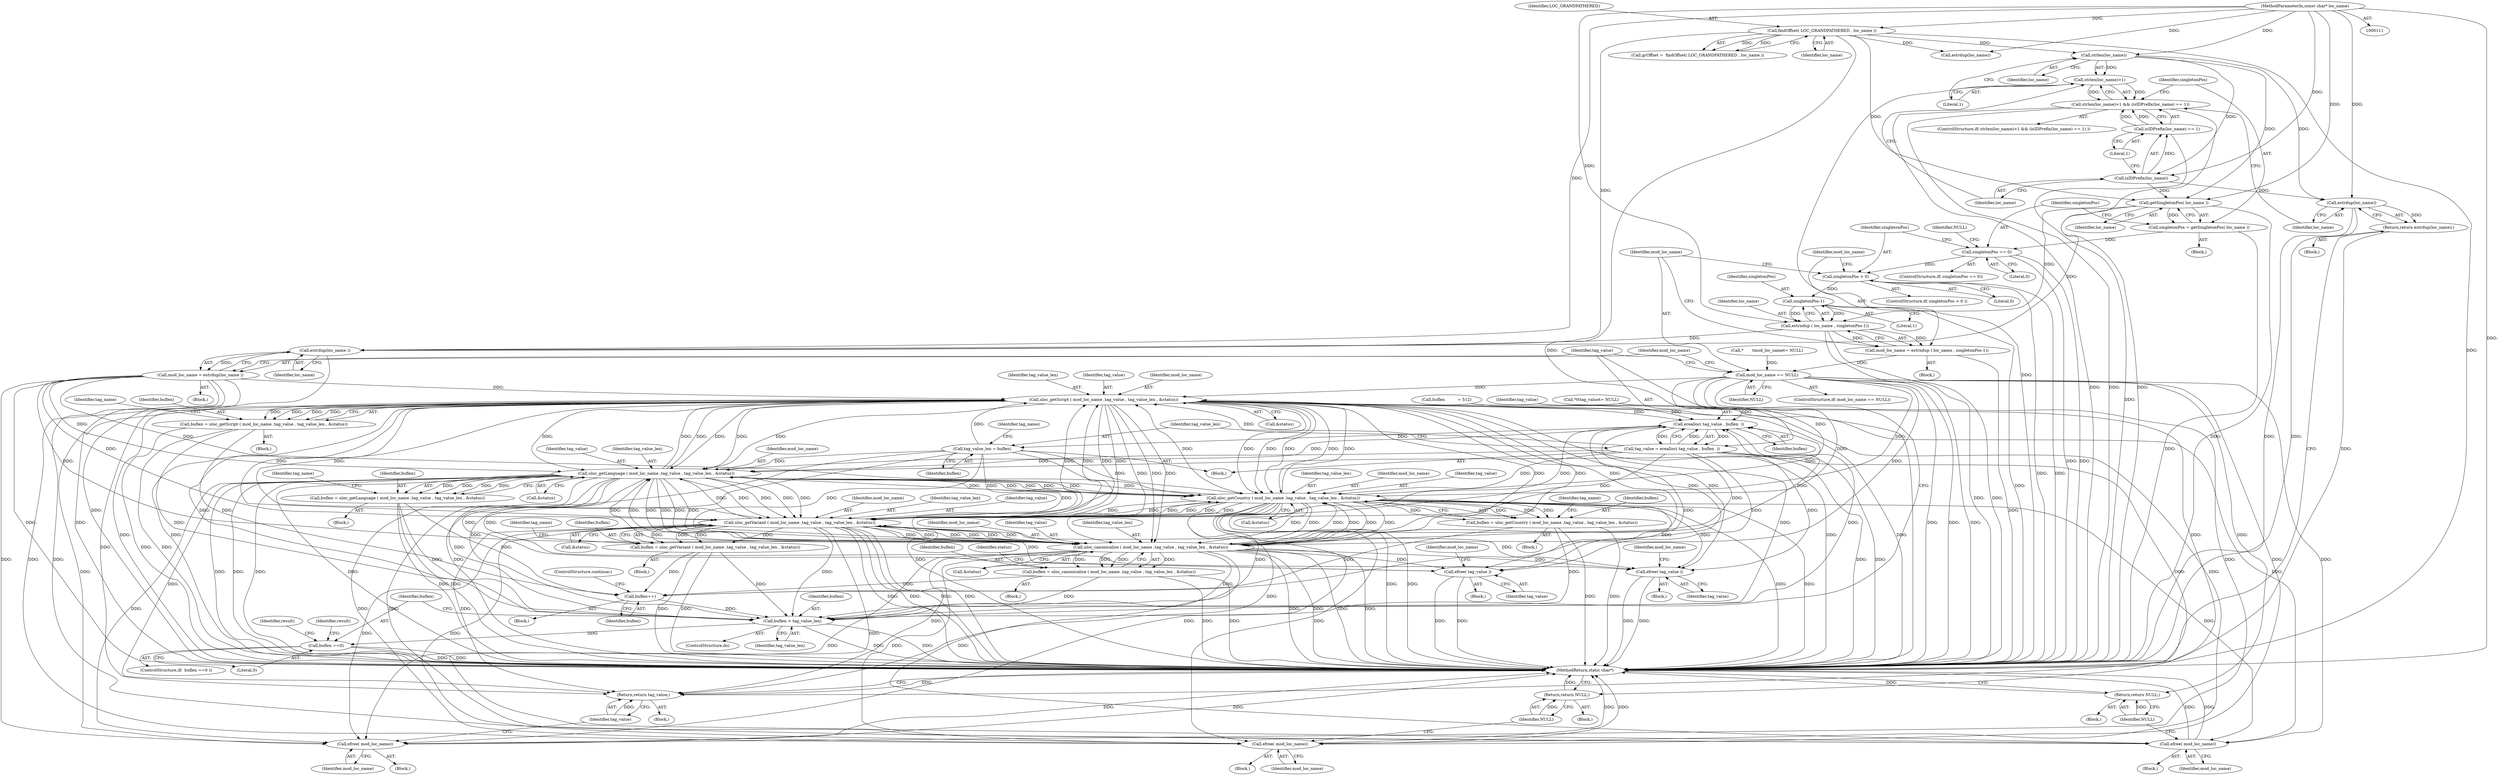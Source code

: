 digraph "0_php-src_97eff7eb57fc2320c267a949cffd622c38712484?w=1_22@API" {
"1000191" [label="(Call,strlen(loc_name))"];
"1000154" [label="(Call,findOffset( LOC_GRANDFATHERED , loc_name ))"];
"1000112" [label="(MethodParameterIn,const char* loc_name)"];
"1000190" [label="(Call,strlen(loc_name)>1)"];
"1000189" [label="(Call,strlen(loc_name)>1 && (isIDPrefix(loc_name) == 1))"];
"1000195" [label="(Call,isIDPrefix(loc_name))"];
"1000194" [label="(Call,isIDPrefix(loc_name) == 1)"];
"1000200" [label="(Call,estrdup(loc_name))"];
"1000199" [label="(Return,return estrdup(loc_name);)"];
"1000204" [label="(Call,getSingletonPos( loc_name ))"];
"1000202" [label="(Call,singletonPos = getSingletonPos( loc_name ))"];
"1000207" [label="(Call,singletonPos == 0)"];
"1000215" [label="(Call,singletonPos > 0)"];
"1000223" [label="(Call,singletonPos-1)"];
"1000221" [label="(Call,estrndup ( loc_name , singletonPos-1))"];
"1000219" [label="(Call,mod_loc_name = estrndup ( loc_name , singletonPos-1))"];
"1000227" [label="(Call,mod_loc_name == NULL)"];
"1000254" [label="(Call,uloc_getScript ( mod_loc_name ,tag_value , tag_value_len , &status))"];
"1000239" [label="(Call,erealloc( tag_value , buflen  ))"];
"1000237" [label="(Call,tag_value = erealloc( tag_value , buflen  ))"];
"1000269" [label="(Call,uloc_getLanguage ( mod_loc_name ,tag_value , tag_value_len , &status))"];
"1000267" [label="(Call,buflen = uloc_getLanguage ( mod_loc_name ,tag_value , tag_value_len , &status))"];
"1000332" [label="(Call,buflen++)"];
"1000351" [label="(Call,buflen > tag_value_len)"];
"1000355" [label="(Call,buflen ==0)"];
"1000284" [label="(Call,uloc_getCountry ( mod_loc_name ,tag_value , tag_value_len , &status))"];
"1000282" [label="(Call,buflen = uloc_getCountry ( mod_loc_name ,tag_value , tag_value_len , &status))"];
"1000299" [label="(Call,uloc_getVariant ( mod_loc_name ,tag_value , tag_value_len , &status))"];
"1000297" [label="(Call,buflen = uloc_getVariant ( mod_loc_name ,tag_value , tag_value_len , &status))"];
"1000314" [label="(Call,uloc_canonicalize ( mod_loc_name ,tag_value , tag_value_len , &status))"];
"1000312" [label="(Call,buflen = uloc_canonicalize ( mod_loc_name ,tag_value , tag_value_len , &status))"];
"1000342" [label="(Call,efree( tag_value ))"];
"1000347" [label="(Call,efree( mod_loc_name))"];
"1000367" [label="(Call,efree( tag_value ))"];
"1000372" [label="(Call,efree( mod_loc_name))"];
"1000385" [label="(Call,efree( mod_loc_name))"];
"1000387" [label="(Return,return tag_value;)"];
"1000242" [label="(Call,tag_value_len = buflen)"];
"1000252" [label="(Call,buflen = uloc_getScript ( mod_loc_name ,tag_value , tag_value_len , &status))"];
"1000349" [label="(Return,return NULL;)"];
"1000374" [label="(Return,return NULL;)"];
"1000233" [label="(Call,estrdup(loc_name ))"];
"1000231" [label="(Call,mod_loc_name = estrdup(loc_name ))"];
"1000251" [label="(Block,)"];
"1000388" [label="(Identifier,tag_value)"];
"1000230" [label="(Block,)"];
"1000374" [label="(Return,return NULL;)"];
"1000354" [label="(ControlStructure,if(  buflen ==0 ))"];
"1000386" [label="(Identifier,mod_loc_name)"];
"1000371" [label="(Block,)"];
"1000370" [label="(Identifier,mod_loc_name)"];
"1000232" [label="(Identifier,mod_loc_name)"];
"1000222" [label="(Identifier,loc_name)"];
"1000191" [label="(Call,strlen(loc_name))"];
"1000256" [label="(Identifier,tag_value)"];
"1000267" [label="(Call,buflen = uloc_getLanguage ( mod_loc_name ,tag_value , tag_value_len , &status))"];
"1000297" [label="(Call,buflen = uloc_getVariant ( mod_loc_name ,tag_value , tag_value_len , &status))"];
"1000389" [label="(MethodReturn,static char*)"];
"1000206" [label="(ControlStructure,if( singletonPos == 0))"];
"1000303" [label="(Call,&status)"];
"1000373" [label="(Identifier,mod_loc_name)"];
"1000296" [label="(Block,)"];
"1000258" [label="(Call,&status)"];
"1000375" [label="(Identifier,NULL)"];
"1000252" [label="(Call,buflen = uloc_getScript ( mod_loc_name ,tag_value , tag_value_len , &status))"];
"1000315" [label="(Identifier,mod_loc_name)"];
"1000199" [label="(Return,return estrdup(loc_name);)"];
"1000202" [label="(Call,singletonPos = getSingletonPos( loc_name ))"];
"1000214" [label="(ControlStructure,if( singletonPos > 0 ))"];
"1000346" [label="(Block,)"];
"1000130" [label="(Call,*       \tmod_loc_name\t= NULL)"];
"1000348" [label="(Identifier,mod_loc_name)"];
"1000380" [label="(Identifier,result)"];
"1000229" [label="(Identifier,NULL)"];
"1000209" [label="(Literal,0)"];
"1000357" [label="(Literal,0)"];
"1000353" [label="(Identifier,tag_value_len)"];
"1000384" [label="(Block,)"];
"1000266" [label="(Block,)"];
"1000241" [label="(Identifier,buflen)"];
"1000215" [label="(Call,singletonPos > 0)"];
"1000349" [label="(Return,return NULL;)"];
"1000196" [label="(Identifier,loc_name)"];
"1000323" [label="(Block,)"];
"1000192" [label="(Identifier,loc_name)"];
"1000234" [label="(Identifier,loc_name)"];
"1000312" [label="(Call,buflen = uloc_canonicalize ( mod_loc_name ,tag_value , tag_value_len , &status))"];
"1000356" [label="(Identifier,buflen)"];
"1000236" [label="(Block,)"];
"1000316" [label="(Identifier,tag_value)"];
"1000263" [label="(Identifier,tag_name)"];
"1000195" [label="(Call,isIDPrefix(loc_name))"];
"1000194" [label="(Call,isIDPrefix(loc_name) == 1)"];
"1000198" [label="(Block,)"];
"1000231" [label="(Call,mod_loc_name = estrdup(loc_name ))"];
"1000239" [label="(Call,erealloc( tag_value , buflen  ))"];
"1000270" [label="(Identifier,mod_loc_name)"];
"1000155" [label="(Identifier,LOC_GRANDFATHERED)"];
"1000385" [label="(Call,efree( mod_loc_name))"];
"1000282" [label="(Call,buflen = uloc_getCountry ( mod_loc_name ,tag_value , tag_value_len , &status))"];
"1000285" [label="(Identifier,mod_loc_name)"];
"1000197" [label="(Literal,1)"];
"1000188" [label="(ControlStructure,if( strlen(loc_name)>1 && (isIDPrefix(loc_name) == 1) ))"];
"1000311" [label="(Block,)"];
"1000255" [label="(Identifier,mod_loc_name)"];
"1000204" [label="(Call,getSingletonPos( loc_name ))"];
"1000372" [label="(Call,efree( mod_loc_name))"];
"1000308" [label="(Identifier,tag_name)"];
"1000219" [label="(Call,mod_loc_name = estrndup ( loc_name , singletonPos-1))"];
"1000248" [label="(Identifier,tag_name)"];
"1000226" [label="(ControlStructure,if( mod_loc_name == NULL))"];
"1000154" [label="(Call,findOffset( LOC_GRANDFATHERED , loc_name ))"];
"1000293" [label="(Identifier,tag_name)"];
"1000152" [label="(Call,grOffset =  findOffset( LOC_GRANDFATHERED , loc_name ))"];
"1000278" [label="(Identifier,tag_name)"];
"1000269" [label="(Call,uloc_getLanguage ( mod_loc_name ,tag_value , tag_value_len , &status))"];
"1000367" [label="(Call,efree( tag_value ))"];
"1000300" [label="(Identifier,mod_loc_name)"];
"1000240" [label="(Identifier,tag_value)"];
"1000212" [label="(Identifier,NULL)"];
"1000302" [label="(Identifier,tag_value_len)"];
"1000352" [label="(Identifier,buflen)"];
"1000350" [label="(Identifier,NULL)"];
"1000368" [label="(Identifier,tag_value)"];
"1000332" [label="(Call,buflen++)"];
"1000333" [label="(Identifier,buflen)"];
"1000208" [label="(Identifier,singletonPos)"];
"1000116" [label="(Block,)"];
"1000224" [label="(Identifier,singletonPos)"];
"1000112" [label="(MethodParameterIn,const char* loc_name)"];
"1000347" [label="(Call,efree( mod_loc_name))"];
"1000345" [label="(Identifier,mod_loc_name)"];
"1000361" [label="(Identifier,result)"];
"1000228" [label="(Identifier,mod_loc_name)"];
"1000218" [label="(Block,)"];
"1000358" [label="(Block,)"];
"1000225" [label="(Literal,1)"];
"1000244" [label="(Identifier,buflen)"];
"1000298" [label="(Identifier,buflen)"];
"1000233" [label="(Call,estrdup(loc_name ))"];
"1000351" [label="(Call,buflen > tag_value_len)"];
"1000207" [label="(Call,singletonPos == 0)"];
"1000288" [label="(Call,&status)"];
"1000190" [label="(Call,strlen(loc_name)>1)"];
"1000283" [label="(Identifier,buflen)"];
"1000271" [label="(Identifier,tag_value)"];
"1000235" [label="(ControlStructure,do)"];
"1000221" [label="(Call,estrndup ( loc_name , singletonPos-1))"];
"1000193" [label="(Literal,1)"];
"1000272" [label="(Identifier,tag_value_len)"];
"1000268" [label="(Identifier,buflen)"];
"1000220" [label="(Identifier,mod_loc_name)"];
"1000238" [label="(Identifier,tag_value)"];
"1000341" [label="(Block,)"];
"1000387" [label="(Return,return tag_value;)"];
"1000299" [label="(Call,uloc_getVariant ( mod_loc_name ,tag_value , tag_value_len , &status))"];
"1000257" [label="(Identifier,tag_value_len)"];
"1000328" [label="(Block,)"];
"1000242" [label="(Call,tag_value_len = buflen)"];
"1000200" [label="(Call,estrdup(loc_name))"];
"1000201" [label="(Identifier,loc_name)"];
"1000284" [label="(Call,uloc_getCountry ( mod_loc_name ,tag_value , tag_value_len , &status))"];
"1000273" [label="(Call,&status)"];
"1000301" [label="(Identifier,tag_value)"];
"1000237" [label="(Call,tag_value = erealloc( tag_value , buflen  ))"];
"1000343" [label="(Identifier,tag_value)"];
"1000118" [label="(Call,*\t\ttag_value\t= NULL)"];
"1000281" [label="(Block,)"];
"1000223" [label="(Call,singletonPos-1)"];
"1000342" [label="(Call,efree( tag_value ))"];
"1000138" [label="(Call,buflen          = 512)"];
"1000227" [label="(Call,mod_loc_name == NULL)"];
"1000318" [label="(Call,&status)"];
"1000180" [label="(Block,)"];
"1000317" [label="(Identifier,tag_value_len)"];
"1000286" [label="(Identifier,tag_value)"];
"1000216" [label="(Identifier,singletonPos)"];
"1000205" [label="(Identifier,loc_name)"];
"1000156" [label="(Identifier,loc_name)"];
"1000287" [label="(Identifier,tag_value_len)"];
"1000253" [label="(Identifier,buflen)"];
"1000203" [label="(Identifier,singletonPos)"];
"1000243" [label="(Identifier,tag_value_len)"];
"1000366" [label="(Block,)"];
"1000170" [label="(Call,estrdup(loc_name))"];
"1000254" [label="(Call,uloc_getScript ( mod_loc_name ,tag_value , tag_value_len , &status))"];
"1000334" [label="(ControlStructure,continue;)"];
"1000314" [label="(Call,uloc_canonicalize ( mod_loc_name ,tag_value , tag_value_len , &status))"];
"1000355" [label="(Call,buflen ==0)"];
"1000313" [label="(Identifier,buflen)"];
"1000322" [label="(Identifier,status)"];
"1000189" [label="(Call,strlen(loc_name)>1 && (isIDPrefix(loc_name) == 1))"];
"1000217" [label="(Literal,0)"];
"1000191" -> "1000190"  [label="AST: "];
"1000191" -> "1000192"  [label="CFG: "];
"1000192" -> "1000191"  [label="AST: "];
"1000193" -> "1000191"  [label="CFG: "];
"1000191" -> "1000190"  [label="DDG: "];
"1000154" -> "1000191"  [label="DDG: "];
"1000112" -> "1000191"  [label="DDG: "];
"1000191" -> "1000195"  [label="DDG: "];
"1000191" -> "1000200"  [label="DDG: "];
"1000191" -> "1000204"  [label="DDG: "];
"1000154" -> "1000152"  [label="AST: "];
"1000154" -> "1000156"  [label="CFG: "];
"1000155" -> "1000154"  [label="AST: "];
"1000156" -> "1000154"  [label="AST: "];
"1000152" -> "1000154"  [label="CFG: "];
"1000154" -> "1000389"  [label="DDG: "];
"1000154" -> "1000389"  [label="DDG: "];
"1000154" -> "1000152"  [label="DDG: "];
"1000154" -> "1000152"  [label="DDG: "];
"1000112" -> "1000154"  [label="DDG: "];
"1000154" -> "1000170"  [label="DDG: "];
"1000154" -> "1000204"  [label="DDG: "];
"1000154" -> "1000233"  [label="DDG: "];
"1000112" -> "1000111"  [label="AST: "];
"1000112" -> "1000389"  [label="DDG: "];
"1000112" -> "1000170"  [label="DDG: "];
"1000112" -> "1000195"  [label="DDG: "];
"1000112" -> "1000200"  [label="DDG: "];
"1000112" -> "1000204"  [label="DDG: "];
"1000112" -> "1000221"  [label="DDG: "];
"1000112" -> "1000233"  [label="DDG: "];
"1000190" -> "1000189"  [label="AST: "];
"1000190" -> "1000193"  [label="CFG: "];
"1000193" -> "1000190"  [label="AST: "];
"1000196" -> "1000190"  [label="CFG: "];
"1000189" -> "1000190"  [label="CFG: "];
"1000190" -> "1000389"  [label="DDG: "];
"1000190" -> "1000189"  [label="DDG: "];
"1000190" -> "1000189"  [label="DDG: "];
"1000189" -> "1000188"  [label="AST: "];
"1000189" -> "1000194"  [label="CFG: "];
"1000194" -> "1000189"  [label="AST: "];
"1000201" -> "1000189"  [label="CFG: "];
"1000203" -> "1000189"  [label="CFG: "];
"1000189" -> "1000389"  [label="DDG: "];
"1000189" -> "1000389"  [label="DDG: "];
"1000189" -> "1000389"  [label="DDG: "];
"1000194" -> "1000189"  [label="DDG: "];
"1000194" -> "1000189"  [label="DDG: "];
"1000195" -> "1000194"  [label="AST: "];
"1000195" -> "1000196"  [label="CFG: "];
"1000196" -> "1000195"  [label="AST: "];
"1000197" -> "1000195"  [label="CFG: "];
"1000195" -> "1000194"  [label="DDG: "];
"1000195" -> "1000200"  [label="DDG: "];
"1000195" -> "1000204"  [label="DDG: "];
"1000194" -> "1000197"  [label="CFG: "];
"1000197" -> "1000194"  [label="AST: "];
"1000194" -> "1000389"  [label="DDG: "];
"1000200" -> "1000199"  [label="AST: "];
"1000200" -> "1000201"  [label="CFG: "];
"1000201" -> "1000200"  [label="AST: "];
"1000199" -> "1000200"  [label="CFG: "];
"1000200" -> "1000389"  [label="DDG: "];
"1000200" -> "1000389"  [label="DDG: "];
"1000200" -> "1000199"  [label="DDG: "];
"1000199" -> "1000198"  [label="AST: "];
"1000389" -> "1000199"  [label="CFG: "];
"1000199" -> "1000389"  [label="DDG: "];
"1000204" -> "1000202"  [label="AST: "];
"1000204" -> "1000205"  [label="CFG: "];
"1000205" -> "1000204"  [label="AST: "];
"1000202" -> "1000204"  [label="CFG: "];
"1000204" -> "1000389"  [label="DDG: "];
"1000204" -> "1000202"  [label="DDG: "];
"1000204" -> "1000221"  [label="DDG: "];
"1000204" -> "1000233"  [label="DDG: "];
"1000202" -> "1000180"  [label="AST: "];
"1000203" -> "1000202"  [label="AST: "];
"1000208" -> "1000202"  [label="CFG: "];
"1000202" -> "1000389"  [label="DDG: "];
"1000202" -> "1000207"  [label="DDG: "];
"1000207" -> "1000206"  [label="AST: "];
"1000207" -> "1000209"  [label="CFG: "];
"1000208" -> "1000207"  [label="AST: "];
"1000209" -> "1000207"  [label="AST: "];
"1000212" -> "1000207"  [label="CFG: "];
"1000216" -> "1000207"  [label="CFG: "];
"1000207" -> "1000389"  [label="DDG: "];
"1000207" -> "1000389"  [label="DDG: "];
"1000207" -> "1000215"  [label="DDG: "];
"1000215" -> "1000214"  [label="AST: "];
"1000215" -> "1000217"  [label="CFG: "];
"1000216" -> "1000215"  [label="AST: "];
"1000217" -> "1000215"  [label="AST: "];
"1000220" -> "1000215"  [label="CFG: "];
"1000228" -> "1000215"  [label="CFG: "];
"1000215" -> "1000389"  [label="DDG: "];
"1000215" -> "1000389"  [label="DDG: "];
"1000215" -> "1000223"  [label="DDG: "];
"1000223" -> "1000221"  [label="AST: "];
"1000223" -> "1000225"  [label="CFG: "];
"1000224" -> "1000223"  [label="AST: "];
"1000225" -> "1000223"  [label="AST: "];
"1000221" -> "1000223"  [label="CFG: "];
"1000223" -> "1000389"  [label="DDG: "];
"1000223" -> "1000221"  [label="DDG: "];
"1000223" -> "1000221"  [label="DDG: "];
"1000221" -> "1000219"  [label="AST: "];
"1000222" -> "1000221"  [label="AST: "];
"1000219" -> "1000221"  [label="CFG: "];
"1000221" -> "1000389"  [label="DDG: "];
"1000221" -> "1000389"  [label="DDG: "];
"1000221" -> "1000219"  [label="DDG: "];
"1000221" -> "1000219"  [label="DDG: "];
"1000221" -> "1000233"  [label="DDG: "];
"1000219" -> "1000218"  [label="AST: "];
"1000220" -> "1000219"  [label="AST: "];
"1000228" -> "1000219"  [label="CFG: "];
"1000219" -> "1000389"  [label="DDG: "];
"1000219" -> "1000227"  [label="DDG: "];
"1000227" -> "1000226"  [label="AST: "];
"1000227" -> "1000229"  [label="CFG: "];
"1000228" -> "1000227"  [label="AST: "];
"1000229" -> "1000227"  [label="AST: "];
"1000232" -> "1000227"  [label="CFG: "];
"1000238" -> "1000227"  [label="CFG: "];
"1000227" -> "1000389"  [label="DDG: "];
"1000227" -> "1000389"  [label="DDG: "];
"1000227" -> "1000389"  [label="DDG: "];
"1000130" -> "1000227"  [label="DDG: "];
"1000227" -> "1000254"  [label="DDG: "];
"1000227" -> "1000269"  [label="DDG: "];
"1000227" -> "1000284"  [label="DDG: "];
"1000227" -> "1000299"  [label="DDG: "];
"1000227" -> "1000314"  [label="DDG: "];
"1000227" -> "1000347"  [label="DDG: "];
"1000227" -> "1000349"  [label="DDG: "];
"1000227" -> "1000372"  [label="DDG: "];
"1000227" -> "1000374"  [label="DDG: "];
"1000227" -> "1000385"  [label="DDG: "];
"1000254" -> "1000252"  [label="AST: "];
"1000254" -> "1000258"  [label="CFG: "];
"1000255" -> "1000254"  [label="AST: "];
"1000256" -> "1000254"  [label="AST: "];
"1000257" -> "1000254"  [label="AST: "];
"1000258" -> "1000254"  [label="AST: "];
"1000252" -> "1000254"  [label="CFG: "];
"1000254" -> "1000389"  [label="DDG: "];
"1000254" -> "1000389"  [label="DDG: "];
"1000254" -> "1000389"  [label="DDG: "];
"1000254" -> "1000389"  [label="DDG: "];
"1000254" -> "1000239"  [label="DDG: "];
"1000254" -> "1000252"  [label="DDG: "];
"1000254" -> "1000252"  [label="DDG: "];
"1000254" -> "1000252"  [label="DDG: "];
"1000254" -> "1000252"  [label="DDG: "];
"1000299" -> "1000254"  [label="DDG: "];
"1000299" -> "1000254"  [label="DDG: "];
"1000231" -> "1000254"  [label="DDG: "];
"1000269" -> "1000254"  [label="DDG: "];
"1000269" -> "1000254"  [label="DDG: "];
"1000284" -> "1000254"  [label="DDG: "];
"1000284" -> "1000254"  [label="DDG: "];
"1000314" -> "1000254"  [label="DDG: "];
"1000314" -> "1000254"  [label="DDG: "];
"1000237" -> "1000254"  [label="DDG: "];
"1000242" -> "1000254"  [label="DDG: "];
"1000254" -> "1000269"  [label="DDG: "];
"1000254" -> "1000269"  [label="DDG: "];
"1000254" -> "1000269"  [label="DDG: "];
"1000254" -> "1000269"  [label="DDG: "];
"1000254" -> "1000284"  [label="DDG: "];
"1000254" -> "1000284"  [label="DDG: "];
"1000254" -> "1000284"  [label="DDG: "];
"1000254" -> "1000284"  [label="DDG: "];
"1000254" -> "1000299"  [label="DDG: "];
"1000254" -> "1000299"  [label="DDG: "];
"1000254" -> "1000299"  [label="DDG: "];
"1000254" -> "1000299"  [label="DDG: "];
"1000254" -> "1000314"  [label="DDG: "];
"1000254" -> "1000314"  [label="DDG: "];
"1000254" -> "1000314"  [label="DDG: "];
"1000254" -> "1000314"  [label="DDG: "];
"1000254" -> "1000342"  [label="DDG: "];
"1000254" -> "1000347"  [label="DDG: "];
"1000254" -> "1000351"  [label="DDG: "];
"1000254" -> "1000367"  [label="DDG: "];
"1000254" -> "1000372"  [label="DDG: "];
"1000254" -> "1000385"  [label="DDG: "];
"1000254" -> "1000387"  [label="DDG: "];
"1000239" -> "1000237"  [label="AST: "];
"1000239" -> "1000241"  [label="CFG: "];
"1000240" -> "1000239"  [label="AST: "];
"1000241" -> "1000239"  [label="AST: "];
"1000237" -> "1000239"  [label="CFG: "];
"1000239" -> "1000237"  [label="DDG: "];
"1000239" -> "1000237"  [label="DDG: "];
"1000284" -> "1000239"  [label="DDG: "];
"1000314" -> "1000239"  [label="DDG: "];
"1000237" -> "1000239"  [label="DDG: "];
"1000299" -> "1000239"  [label="DDG: "];
"1000269" -> "1000239"  [label="DDG: "];
"1000118" -> "1000239"  [label="DDG: "];
"1000138" -> "1000239"  [label="DDG: "];
"1000351" -> "1000239"  [label="DDG: "];
"1000239" -> "1000242"  [label="DDG: "];
"1000239" -> "1000332"  [label="DDG: "];
"1000239" -> "1000351"  [label="DDG: "];
"1000237" -> "1000236"  [label="AST: "];
"1000238" -> "1000237"  [label="AST: "];
"1000243" -> "1000237"  [label="CFG: "];
"1000237" -> "1000389"  [label="DDG: "];
"1000237" -> "1000389"  [label="DDG: "];
"1000237" -> "1000269"  [label="DDG: "];
"1000237" -> "1000284"  [label="DDG: "];
"1000237" -> "1000299"  [label="DDG: "];
"1000237" -> "1000314"  [label="DDG: "];
"1000237" -> "1000342"  [label="DDG: "];
"1000237" -> "1000367"  [label="DDG: "];
"1000237" -> "1000387"  [label="DDG: "];
"1000269" -> "1000267"  [label="AST: "];
"1000269" -> "1000273"  [label="CFG: "];
"1000270" -> "1000269"  [label="AST: "];
"1000271" -> "1000269"  [label="AST: "];
"1000272" -> "1000269"  [label="AST: "];
"1000273" -> "1000269"  [label="AST: "];
"1000267" -> "1000269"  [label="CFG: "];
"1000269" -> "1000389"  [label="DDG: "];
"1000269" -> "1000389"  [label="DDG: "];
"1000269" -> "1000389"  [label="DDG: "];
"1000269" -> "1000389"  [label="DDG: "];
"1000269" -> "1000267"  [label="DDG: "];
"1000269" -> "1000267"  [label="DDG: "];
"1000269" -> "1000267"  [label="DDG: "];
"1000269" -> "1000267"  [label="DDG: "];
"1000299" -> "1000269"  [label="DDG: "];
"1000299" -> "1000269"  [label="DDG: "];
"1000231" -> "1000269"  [label="DDG: "];
"1000284" -> "1000269"  [label="DDG: "];
"1000284" -> "1000269"  [label="DDG: "];
"1000314" -> "1000269"  [label="DDG: "];
"1000314" -> "1000269"  [label="DDG: "];
"1000242" -> "1000269"  [label="DDG: "];
"1000269" -> "1000284"  [label="DDG: "];
"1000269" -> "1000284"  [label="DDG: "];
"1000269" -> "1000284"  [label="DDG: "];
"1000269" -> "1000284"  [label="DDG: "];
"1000269" -> "1000299"  [label="DDG: "];
"1000269" -> "1000299"  [label="DDG: "];
"1000269" -> "1000299"  [label="DDG: "];
"1000269" -> "1000299"  [label="DDG: "];
"1000269" -> "1000314"  [label="DDG: "];
"1000269" -> "1000314"  [label="DDG: "];
"1000269" -> "1000314"  [label="DDG: "];
"1000269" -> "1000314"  [label="DDG: "];
"1000269" -> "1000342"  [label="DDG: "];
"1000269" -> "1000347"  [label="DDG: "];
"1000269" -> "1000351"  [label="DDG: "];
"1000269" -> "1000367"  [label="DDG: "];
"1000269" -> "1000372"  [label="DDG: "];
"1000269" -> "1000385"  [label="DDG: "];
"1000269" -> "1000387"  [label="DDG: "];
"1000267" -> "1000266"  [label="AST: "];
"1000268" -> "1000267"  [label="AST: "];
"1000278" -> "1000267"  [label="CFG: "];
"1000267" -> "1000389"  [label="DDG: "];
"1000267" -> "1000389"  [label="DDG: "];
"1000267" -> "1000332"  [label="DDG: "];
"1000267" -> "1000351"  [label="DDG: "];
"1000332" -> "1000328"  [label="AST: "];
"1000332" -> "1000333"  [label="CFG: "];
"1000333" -> "1000332"  [label="AST: "];
"1000334" -> "1000332"  [label="CFG: "];
"1000297" -> "1000332"  [label="DDG: "];
"1000252" -> "1000332"  [label="DDG: "];
"1000312" -> "1000332"  [label="DDG: "];
"1000282" -> "1000332"  [label="DDG: "];
"1000332" -> "1000351"  [label="DDG: "];
"1000351" -> "1000235"  [label="AST: "];
"1000351" -> "1000353"  [label="CFG: "];
"1000352" -> "1000351"  [label="AST: "];
"1000353" -> "1000351"  [label="AST: "];
"1000238" -> "1000351"  [label="CFG: "];
"1000356" -> "1000351"  [label="CFG: "];
"1000351" -> "1000389"  [label="DDG: "];
"1000351" -> "1000389"  [label="DDG: "];
"1000297" -> "1000351"  [label="DDG: "];
"1000252" -> "1000351"  [label="DDG: "];
"1000312" -> "1000351"  [label="DDG: "];
"1000282" -> "1000351"  [label="DDG: "];
"1000284" -> "1000351"  [label="DDG: "];
"1000299" -> "1000351"  [label="DDG: "];
"1000242" -> "1000351"  [label="DDG: "];
"1000314" -> "1000351"  [label="DDG: "];
"1000351" -> "1000355"  [label="DDG: "];
"1000355" -> "1000354"  [label="AST: "];
"1000355" -> "1000357"  [label="CFG: "];
"1000356" -> "1000355"  [label="AST: "];
"1000357" -> "1000355"  [label="AST: "];
"1000361" -> "1000355"  [label="CFG: "];
"1000380" -> "1000355"  [label="CFG: "];
"1000355" -> "1000389"  [label="DDG: "];
"1000355" -> "1000389"  [label="DDG: "];
"1000284" -> "1000282"  [label="AST: "];
"1000284" -> "1000288"  [label="CFG: "];
"1000285" -> "1000284"  [label="AST: "];
"1000286" -> "1000284"  [label="AST: "];
"1000287" -> "1000284"  [label="AST: "];
"1000288" -> "1000284"  [label="AST: "];
"1000282" -> "1000284"  [label="CFG: "];
"1000284" -> "1000389"  [label="DDG: "];
"1000284" -> "1000389"  [label="DDG: "];
"1000284" -> "1000389"  [label="DDG: "];
"1000284" -> "1000389"  [label="DDG: "];
"1000284" -> "1000282"  [label="DDG: "];
"1000284" -> "1000282"  [label="DDG: "];
"1000284" -> "1000282"  [label="DDG: "];
"1000284" -> "1000282"  [label="DDG: "];
"1000299" -> "1000284"  [label="DDG: "];
"1000299" -> "1000284"  [label="DDG: "];
"1000231" -> "1000284"  [label="DDG: "];
"1000314" -> "1000284"  [label="DDG: "];
"1000314" -> "1000284"  [label="DDG: "];
"1000242" -> "1000284"  [label="DDG: "];
"1000284" -> "1000299"  [label="DDG: "];
"1000284" -> "1000299"  [label="DDG: "];
"1000284" -> "1000299"  [label="DDG: "];
"1000284" -> "1000299"  [label="DDG: "];
"1000284" -> "1000314"  [label="DDG: "];
"1000284" -> "1000314"  [label="DDG: "];
"1000284" -> "1000314"  [label="DDG: "];
"1000284" -> "1000314"  [label="DDG: "];
"1000284" -> "1000342"  [label="DDG: "];
"1000284" -> "1000347"  [label="DDG: "];
"1000284" -> "1000367"  [label="DDG: "];
"1000284" -> "1000372"  [label="DDG: "];
"1000284" -> "1000385"  [label="DDG: "];
"1000284" -> "1000387"  [label="DDG: "];
"1000282" -> "1000281"  [label="AST: "];
"1000283" -> "1000282"  [label="AST: "];
"1000293" -> "1000282"  [label="CFG: "];
"1000282" -> "1000389"  [label="DDG: "];
"1000282" -> "1000389"  [label="DDG: "];
"1000299" -> "1000297"  [label="AST: "];
"1000299" -> "1000303"  [label="CFG: "];
"1000300" -> "1000299"  [label="AST: "];
"1000301" -> "1000299"  [label="AST: "];
"1000302" -> "1000299"  [label="AST: "];
"1000303" -> "1000299"  [label="AST: "];
"1000297" -> "1000299"  [label="CFG: "];
"1000299" -> "1000389"  [label="DDG: "];
"1000299" -> "1000389"  [label="DDG: "];
"1000299" -> "1000389"  [label="DDG: "];
"1000299" -> "1000389"  [label="DDG: "];
"1000299" -> "1000297"  [label="DDG: "];
"1000299" -> "1000297"  [label="DDG: "];
"1000299" -> "1000297"  [label="DDG: "];
"1000299" -> "1000297"  [label="DDG: "];
"1000231" -> "1000299"  [label="DDG: "];
"1000314" -> "1000299"  [label="DDG: "];
"1000314" -> "1000299"  [label="DDG: "];
"1000242" -> "1000299"  [label="DDG: "];
"1000299" -> "1000314"  [label="DDG: "];
"1000299" -> "1000314"  [label="DDG: "];
"1000299" -> "1000314"  [label="DDG: "];
"1000299" -> "1000314"  [label="DDG: "];
"1000299" -> "1000342"  [label="DDG: "];
"1000299" -> "1000347"  [label="DDG: "];
"1000299" -> "1000367"  [label="DDG: "];
"1000299" -> "1000372"  [label="DDG: "];
"1000299" -> "1000385"  [label="DDG: "];
"1000299" -> "1000387"  [label="DDG: "];
"1000297" -> "1000296"  [label="AST: "];
"1000298" -> "1000297"  [label="AST: "];
"1000308" -> "1000297"  [label="CFG: "];
"1000297" -> "1000389"  [label="DDG: "];
"1000297" -> "1000389"  [label="DDG: "];
"1000314" -> "1000312"  [label="AST: "];
"1000314" -> "1000318"  [label="CFG: "];
"1000315" -> "1000314"  [label="AST: "];
"1000316" -> "1000314"  [label="AST: "];
"1000317" -> "1000314"  [label="AST: "];
"1000318" -> "1000314"  [label="AST: "];
"1000312" -> "1000314"  [label="CFG: "];
"1000314" -> "1000389"  [label="DDG: "];
"1000314" -> "1000389"  [label="DDG: "];
"1000314" -> "1000389"  [label="DDG: "];
"1000314" -> "1000389"  [label="DDG: "];
"1000314" -> "1000312"  [label="DDG: "];
"1000314" -> "1000312"  [label="DDG: "];
"1000314" -> "1000312"  [label="DDG: "];
"1000314" -> "1000312"  [label="DDG: "];
"1000231" -> "1000314"  [label="DDG: "];
"1000242" -> "1000314"  [label="DDG: "];
"1000314" -> "1000342"  [label="DDG: "];
"1000314" -> "1000347"  [label="DDG: "];
"1000314" -> "1000367"  [label="DDG: "];
"1000314" -> "1000372"  [label="DDG: "];
"1000314" -> "1000385"  [label="DDG: "];
"1000314" -> "1000387"  [label="DDG: "];
"1000312" -> "1000311"  [label="AST: "];
"1000313" -> "1000312"  [label="AST: "];
"1000322" -> "1000312"  [label="CFG: "];
"1000312" -> "1000389"  [label="DDG: "];
"1000312" -> "1000389"  [label="DDG: "];
"1000342" -> "1000341"  [label="AST: "];
"1000342" -> "1000343"  [label="CFG: "];
"1000343" -> "1000342"  [label="AST: "];
"1000345" -> "1000342"  [label="CFG: "];
"1000342" -> "1000389"  [label="DDG: "];
"1000342" -> "1000389"  [label="DDG: "];
"1000347" -> "1000346"  [label="AST: "];
"1000347" -> "1000348"  [label="CFG: "];
"1000348" -> "1000347"  [label="AST: "];
"1000350" -> "1000347"  [label="CFG: "];
"1000347" -> "1000389"  [label="DDG: "];
"1000347" -> "1000389"  [label="DDG: "];
"1000231" -> "1000347"  [label="DDG: "];
"1000367" -> "1000366"  [label="AST: "];
"1000367" -> "1000368"  [label="CFG: "];
"1000368" -> "1000367"  [label="AST: "];
"1000370" -> "1000367"  [label="CFG: "];
"1000367" -> "1000389"  [label="DDG: "];
"1000367" -> "1000389"  [label="DDG: "];
"1000372" -> "1000371"  [label="AST: "];
"1000372" -> "1000373"  [label="CFG: "];
"1000373" -> "1000372"  [label="AST: "];
"1000375" -> "1000372"  [label="CFG: "];
"1000372" -> "1000389"  [label="DDG: "];
"1000372" -> "1000389"  [label="DDG: "];
"1000231" -> "1000372"  [label="DDG: "];
"1000385" -> "1000384"  [label="AST: "];
"1000385" -> "1000386"  [label="CFG: "];
"1000386" -> "1000385"  [label="AST: "];
"1000388" -> "1000385"  [label="CFG: "];
"1000385" -> "1000389"  [label="DDG: "];
"1000385" -> "1000389"  [label="DDG: "];
"1000231" -> "1000385"  [label="DDG: "];
"1000387" -> "1000116"  [label="AST: "];
"1000387" -> "1000388"  [label="CFG: "];
"1000388" -> "1000387"  [label="AST: "];
"1000389" -> "1000387"  [label="CFG: "];
"1000387" -> "1000389"  [label="DDG: "];
"1000388" -> "1000387"  [label="DDG: "];
"1000242" -> "1000236"  [label="AST: "];
"1000242" -> "1000244"  [label="CFG: "];
"1000243" -> "1000242"  [label="AST: "];
"1000244" -> "1000242"  [label="AST: "];
"1000248" -> "1000242"  [label="CFG: "];
"1000242" -> "1000389"  [label="DDG: "];
"1000242" -> "1000389"  [label="DDG: "];
"1000252" -> "1000251"  [label="AST: "];
"1000253" -> "1000252"  [label="AST: "];
"1000263" -> "1000252"  [label="CFG: "];
"1000252" -> "1000389"  [label="DDG: "];
"1000252" -> "1000389"  [label="DDG: "];
"1000349" -> "1000323"  [label="AST: "];
"1000349" -> "1000350"  [label="CFG: "];
"1000350" -> "1000349"  [label="AST: "];
"1000389" -> "1000349"  [label="CFG: "];
"1000349" -> "1000389"  [label="DDG: "];
"1000350" -> "1000349"  [label="DDG: "];
"1000374" -> "1000358"  [label="AST: "];
"1000374" -> "1000375"  [label="CFG: "];
"1000375" -> "1000374"  [label="AST: "];
"1000389" -> "1000374"  [label="CFG: "];
"1000374" -> "1000389"  [label="DDG: "];
"1000375" -> "1000374"  [label="DDG: "];
"1000233" -> "1000231"  [label="AST: "];
"1000233" -> "1000234"  [label="CFG: "];
"1000234" -> "1000233"  [label="AST: "];
"1000231" -> "1000233"  [label="CFG: "];
"1000233" -> "1000389"  [label="DDG: "];
"1000233" -> "1000231"  [label="DDG: "];
"1000231" -> "1000230"  [label="AST: "];
"1000232" -> "1000231"  [label="AST: "];
"1000238" -> "1000231"  [label="CFG: "];
"1000231" -> "1000389"  [label="DDG: "];
"1000231" -> "1000389"  [label="DDG: "];
}
